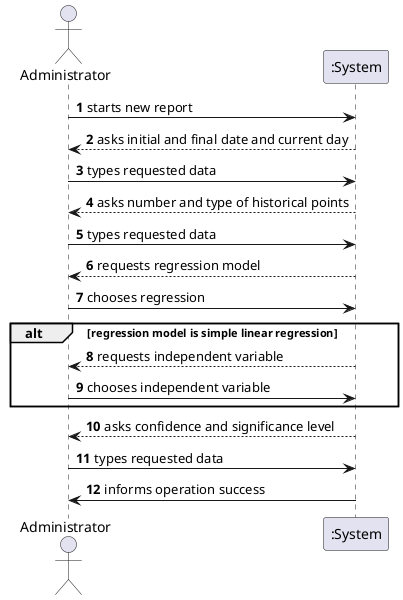 @startuml
'https://plantuml.com/sequence-diagram

autonumber

actor "Administrator" as admin
participant ":System" as sys

admin -> sys: starts new report
sys -->admin :  asks initial and final date and current day
admin -> sys : types requested data
sys --> admin : asks number and type of historical points
admin -> sys : types requested data
sys --> admin : requests regression model
admin -> sys : chooses regression
alt regression model is simple linear regression
sys --> admin : requests independent variable
admin -> sys : chooses independent variable
end
sys --> admin : asks confidence and significance level
admin -> sys : types requested data
sys -> admin: informs operation success

@enduml